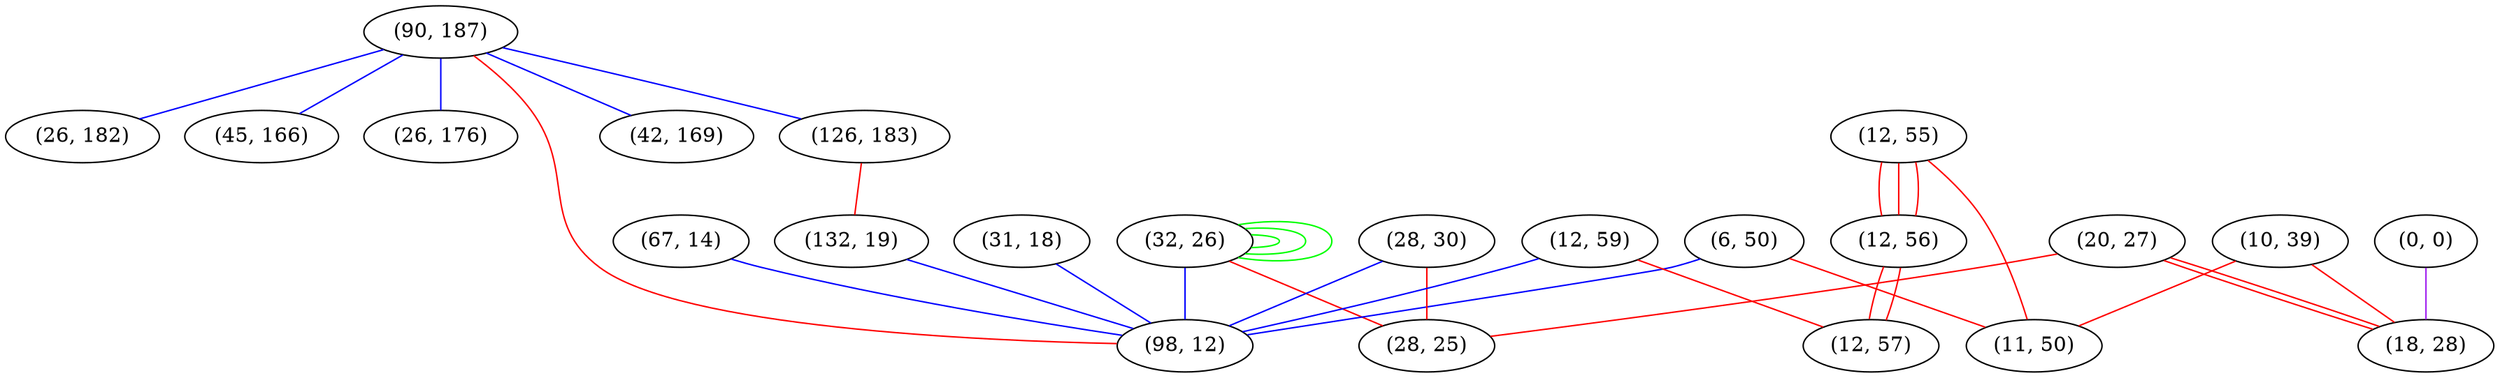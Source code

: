 graph "" {
"(90, 187)";
"(32, 26)";
"(12, 55)";
"(6, 50)";
"(28, 30)";
"(12, 59)";
"(126, 183)";
"(42, 169)";
"(31, 18)";
"(0, 0)";
"(10, 39)";
"(26, 182)";
"(12, 56)";
"(45, 166)";
"(20, 27)";
"(18, 28)";
"(11, 50)";
"(67, 14)";
"(132, 19)";
"(12, 57)";
"(98, 12)";
"(26, 176)";
"(28, 25)";
"(90, 187)" -- "(26, 182)"  [color=blue, key=0, weight=3];
"(90, 187)" -- "(126, 183)"  [color=blue, key=0, weight=3];
"(90, 187)" -- "(45, 166)"  [color=blue, key=0, weight=3];
"(90, 187)" -- "(98, 12)"  [color=red, key=0, weight=1];
"(90, 187)" -- "(26, 176)"  [color=blue, key=0, weight=3];
"(90, 187)" -- "(42, 169)"  [color=blue, key=0, weight=3];
"(32, 26)" -- "(28, 25)"  [color=red, key=0, weight=1];
"(32, 26)" -- "(32, 26)"  [color=green, key=0, weight=2];
"(32, 26)" -- "(32, 26)"  [color=green, key=1, weight=2];
"(32, 26)" -- "(32, 26)"  [color=green, key=2, weight=2];
"(32, 26)" -- "(98, 12)"  [color=blue, key=0, weight=3];
"(12, 55)" -- "(11, 50)"  [color=red, key=0, weight=1];
"(12, 55)" -- "(12, 56)"  [color=red, key=0, weight=1];
"(12, 55)" -- "(12, 56)"  [color=red, key=1, weight=1];
"(12, 55)" -- "(12, 56)"  [color=red, key=2, weight=1];
"(6, 50)" -- "(11, 50)"  [color=red, key=0, weight=1];
"(6, 50)" -- "(98, 12)"  [color=blue, key=0, weight=3];
"(28, 30)" -- "(28, 25)"  [color=red, key=0, weight=1];
"(28, 30)" -- "(98, 12)"  [color=blue, key=0, weight=3];
"(12, 59)" -- "(12, 57)"  [color=red, key=0, weight=1];
"(12, 59)" -- "(98, 12)"  [color=blue, key=0, weight=3];
"(126, 183)" -- "(132, 19)"  [color=red, key=0, weight=1];
"(31, 18)" -- "(98, 12)"  [color=blue, key=0, weight=3];
"(0, 0)" -- "(18, 28)"  [color=purple, key=0, weight=4];
"(10, 39)" -- "(11, 50)"  [color=red, key=0, weight=1];
"(10, 39)" -- "(18, 28)"  [color=red, key=0, weight=1];
"(12, 56)" -- "(12, 57)"  [color=red, key=0, weight=1];
"(12, 56)" -- "(12, 57)"  [color=red, key=1, weight=1];
"(20, 27)" -- "(28, 25)"  [color=red, key=0, weight=1];
"(20, 27)" -- "(18, 28)"  [color=red, key=0, weight=1];
"(20, 27)" -- "(18, 28)"  [color=red, key=1, weight=1];
"(67, 14)" -- "(98, 12)"  [color=blue, key=0, weight=3];
"(132, 19)" -- "(98, 12)"  [color=blue, key=0, weight=3];
}
